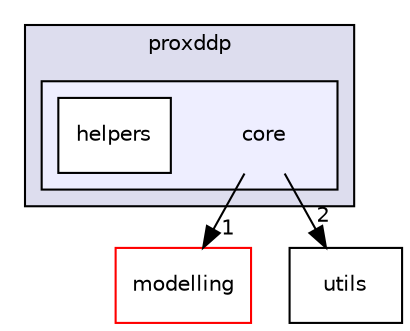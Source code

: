 digraph "include/proxddp/core" {
  bgcolor=transparent;
  compound=true
  node [ fontsize="10", fontname="Helvetica"];
  edge [ labelfontsize="10", labelfontname="Helvetica"];
  subgraph clusterdir_b8f76124f2fc7662a7b313e987f48e6d {
    graph [ bgcolor="#ddddee", pencolor="black", label="proxddp" fontname="Helvetica", fontsize="10", URL="dir_b8f76124f2fc7662a7b313e987f48e6d.html"]
  subgraph clusterdir_232bb84d36e85fd30fe7e48597eb9660 {
    graph [ bgcolor="#eeeeff", pencolor="black", label="" URL="dir_232bb84d36e85fd30fe7e48597eb9660.html"];
    dir_232bb84d36e85fd30fe7e48597eb9660 [shape=plaintext label="core"];
    dir_239052ba79bbac32cddf7f06c8a77032 [shape=box label="helpers" color="black" fillcolor="white" style="filled" URL="dir_239052ba79bbac32cddf7f06c8a77032.html"];
  }
  }
  dir_59a5fceee63577d6010f1d402f708d54 [shape=box label="modelling" color="red" URL="dir_59a5fceee63577d6010f1d402f708d54.html"];
  dir_3191cd8ca837f3f104ddcc93c32886e2 [shape=box label="utils" URL="dir_3191cd8ca837f3f104ddcc93c32886e2.html"];
  dir_232bb84d36e85fd30fe7e48597eb9660->dir_59a5fceee63577d6010f1d402f708d54 [headlabel="1", labeldistance=1.5 headhref="dir_000007_000005.html"];
  dir_232bb84d36e85fd30fe7e48597eb9660->dir_3191cd8ca837f3f104ddcc93c32886e2 [headlabel="2", labeldistance=1.5 headhref="dir_000007_000010.html"];
}
